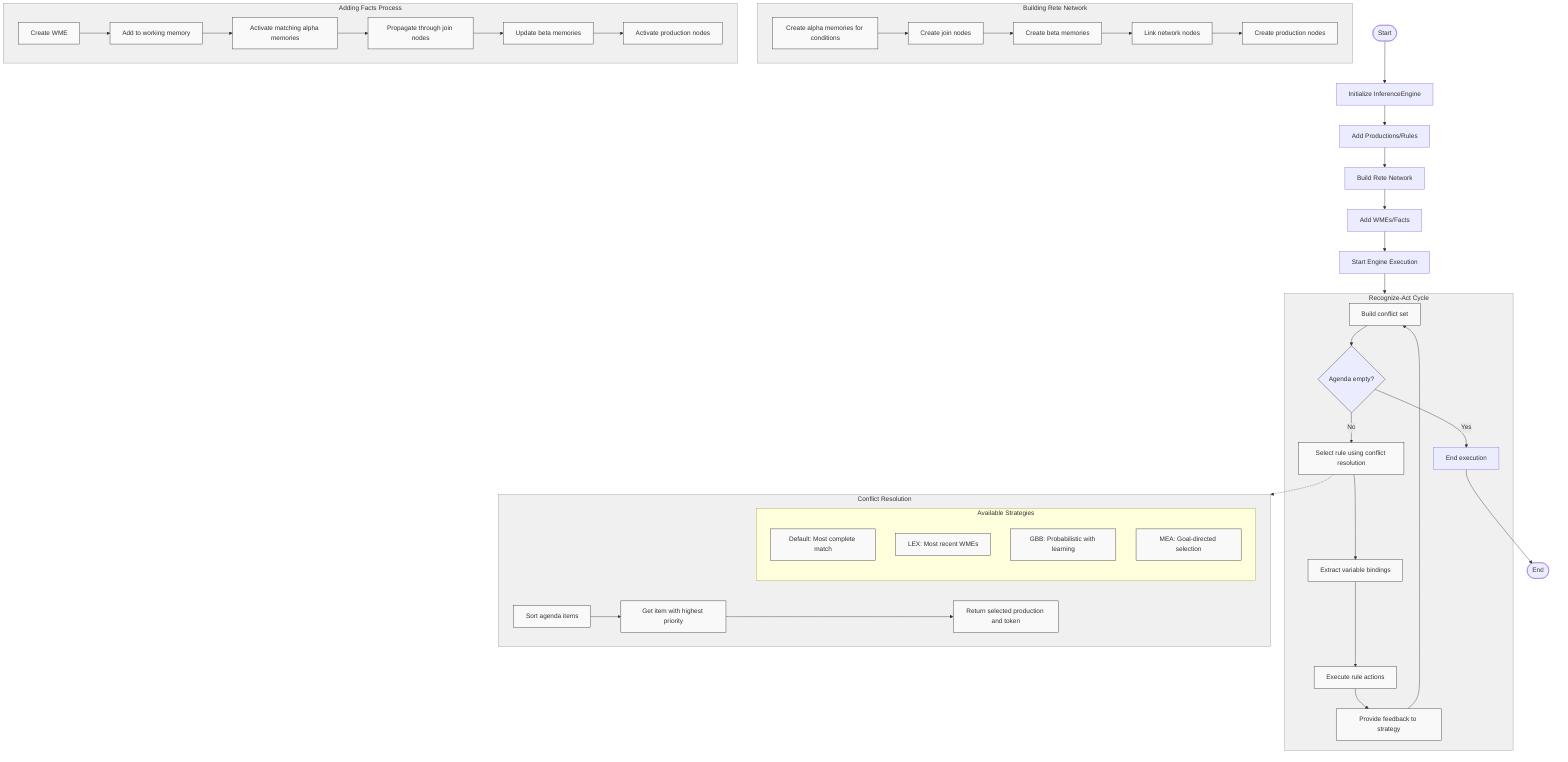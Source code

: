 flowchart TD
    Start([Start]) --> InitEngine[Initialize InferenceEngine]
    InitEngine --> AddRules[Add Productions/Rules]
    AddRules --> BuildNetwork[Build Rete Network]
    
    subgraph BuildNetworkProcess["Building Rete Network"]
        B1[Create alpha memories for conditions] --> B2[Create join nodes]
        B2 --> B3[Create beta memories]
        B3 --> B4[Link network nodes]
        B4 --> B5[Create production nodes]
    end
    
    BuildNetwork --> AddFacts[Add WMEs/Facts]
    
    subgraph AddFactProcess["Adding Facts Process"]
        A1[Create WME] --> A2[Add to working memory]
        A2 --> A3[Activate matching alpha memories]
        A3 --> A4[Propagate through join nodes]
        A4 --> A5[Update beta memories]
        A5 --> A6[Activate production nodes]
    end
    
    AddFacts --> StartEngine[Start Engine Execution]
    
    subgraph RecognizeActCycle["Recognize-Act Cycle"]
        R1[Build conflict set] --> R2{Agenda empty?}
        R2 -->|Yes| EndCycle[End execution]
        R2 -->|No| R3[Select rule using conflict resolution]
        R3 --> R4[Extract variable bindings]
        R4 --> R5[Execute rule actions]
        R5 --> R6[Provide feedback to strategy]
        R6 --> R1
    end
    
    StartEngine --> RecognizeActCycle
    
    subgraph ConflictResolutionProcess["Conflict Resolution"]
        C1[Sort agenda items] --> C2[Get item with highest priority]
        
        subgraph StrategiesSubgraph["Available Strategies"]
            S1[Default: Most complete match]
            S2[LEX: Most recent WMEs]
            S3[GBB: Probabilistic with learning]
            S4[MEA: Goal-directed selection]
        end
        
        C2 --> C3[Return selected production and token]
    end
    
    R3 -.-> ConflictResolutionProcess
    
    EndCycle --> End([End])
    
    %% Styling
    classDef process fill:#f9f9f9,stroke:#333,stroke-width:1px;
    classDef decision fill:#ececff,stroke:#333,stroke-width:1px;
    classDef subgraphStyle fill:#f0f0f0,stroke:#999,stroke-width:1px;
    
    class BuildNetworkProcess,AddFactProcess,RecognizeActCycle,ConflictResolutionProcess subgraphStyle
    class R2 decision
    class B1,B2,B3,B4,B5,A1,A2,A3,A4,A5,A6,R1,R3,R4,R5,R6,C1,C2,C3,S1,S2,S3,S4 process